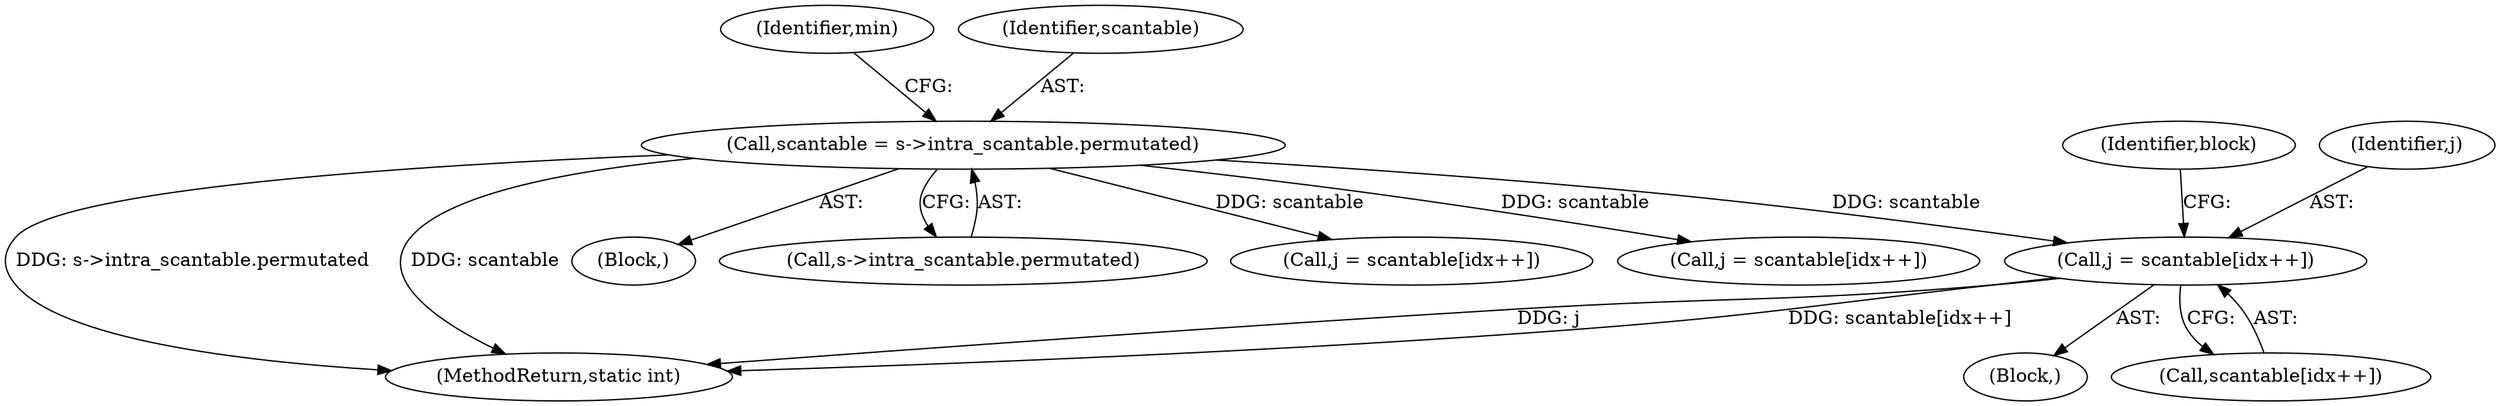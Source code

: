 digraph "0_FFmpeg_d227ed5d598340e719eff7156b1aa0a4469e9a6a@array" {
"1000541" [label="(Call,j = scantable[idx++])"];
"1000149" [label="(Call,scantable = s->intra_scantable.permutated)"];
"1000149" [label="(Call,scantable = s->intra_scantable.permutated)"];
"1000543" [label="(Call,scantable[idx++])"];
"1000569" [label="(Call,j = scantable[idx++])"];
"1000541" [label="(Call,j = scantable[idx++])"];
"1000673" [label="(MethodReturn,static int)"];
"1000549" [label="(Identifier,block)"];
"1000534" [label="(Block,)"];
"1000160" [label="(Identifier,min)"];
"1000111" [label="(Block,)"];
"1000150" [label="(Identifier,scantable)"];
"1000151" [label="(Call,s->intra_scantable.permutated)"];
"1000542" [label="(Identifier,j)"];
"1000510" [label="(Call,j = scantable[idx++])"];
"1000541" -> "1000534"  [label="AST: "];
"1000541" -> "1000543"  [label="CFG: "];
"1000542" -> "1000541"  [label="AST: "];
"1000543" -> "1000541"  [label="AST: "];
"1000549" -> "1000541"  [label="CFG: "];
"1000541" -> "1000673"  [label="DDG: j"];
"1000541" -> "1000673"  [label="DDG: scantable[idx++]"];
"1000149" -> "1000541"  [label="DDG: scantable"];
"1000149" -> "1000111"  [label="AST: "];
"1000149" -> "1000151"  [label="CFG: "];
"1000150" -> "1000149"  [label="AST: "];
"1000151" -> "1000149"  [label="AST: "];
"1000160" -> "1000149"  [label="CFG: "];
"1000149" -> "1000673"  [label="DDG: s->intra_scantable.permutated"];
"1000149" -> "1000673"  [label="DDG: scantable"];
"1000149" -> "1000510"  [label="DDG: scantable"];
"1000149" -> "1000569"  [label="DDG: scantable"];
}
